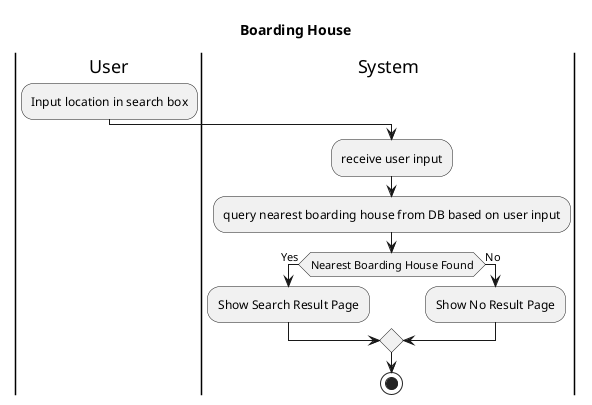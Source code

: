 @startuml
title Boarding House
|User|
    :Input location in search box;
    
|System|
    :receive user input;
    :query nearest boarding house from DB based on user input;
    if (Nearest Boarding House Found) then (Yes)
        :Show Search Result Page;
    else (No)
        :Show No Result Page;
    endif
    stop
@enduml